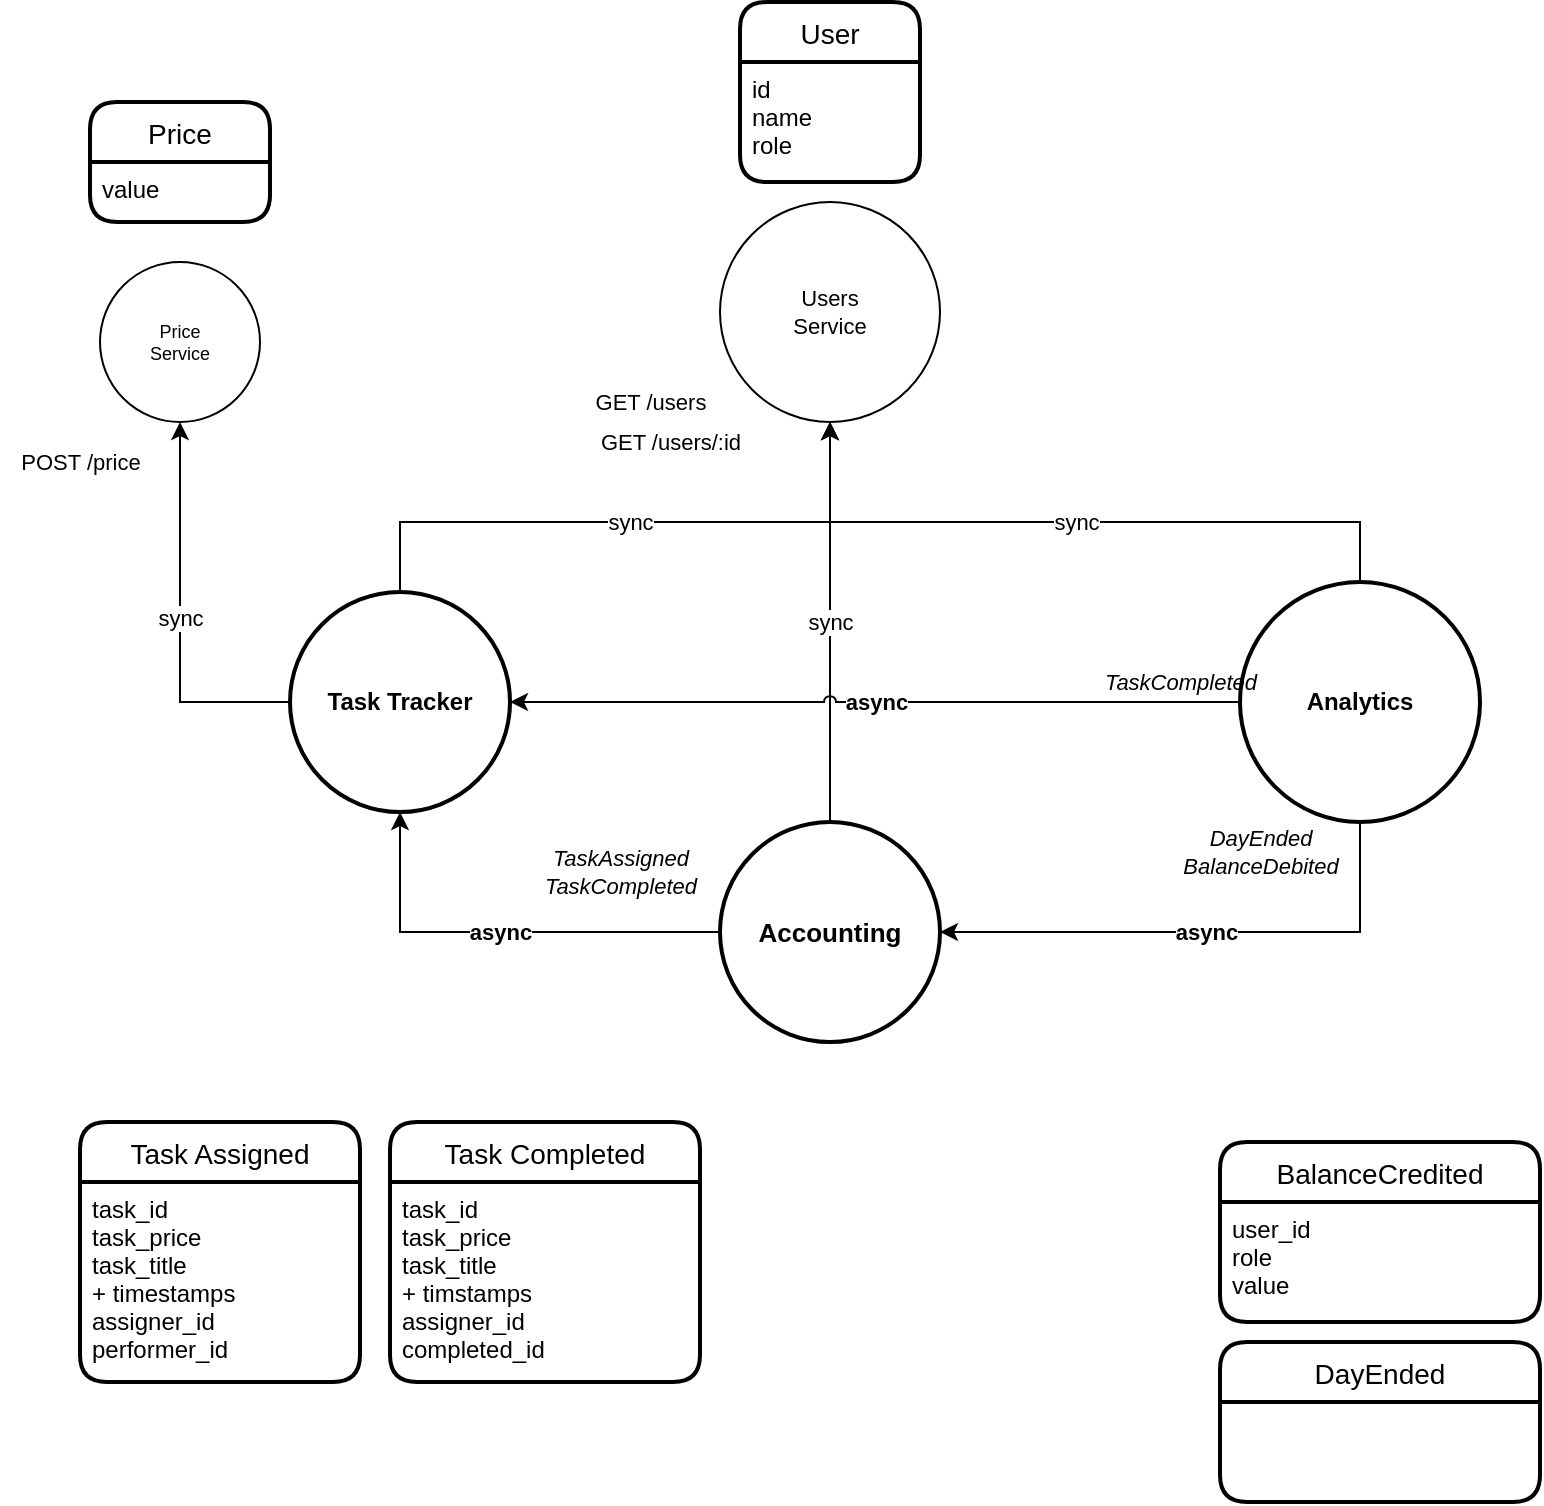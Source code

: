 <mxfile version="18.0.0" type="github">
  <diagram id="XksFucvH6MwoWWXpfT1m" name="Page-1">
    <mxGraphModel dx="1390" dy="1849" grid="1" gridSize="10" guides="1" tooltips="1" connect="1" arrows="1" fold="1" page="1" pageScale="1" pageWidth="850" pageHeight="1100" math="0" shadow="0">
      <root>
        <mxCell id="0" />
        <mxCell id="1" parent="0" />
        <mxCell id="HCvPMwOyVDpm6YQ2escP-1" value="&lt;div&gt;Price &lt;br&gt;&lt;/div&gt;&lt;div&gt;Service&lt;/div&gt;" style="ellipse;whiteSpace=wrap;html=1;aspect=fixed;fontSize=9;" vertex="1" parent="1">
          <mxGeometry x="80" y="-60" width="80" height="80" as="geometry" />
        </mxCell>
        <mxCell id="HCvPMwOyVDpm6YQ2escP-6" value="sync" style="edgeStyle=orthogonalEdgeStyle;rounded=0;orthogonalLoop=1;jettySize=auto;html=1;" edge="1" parent="1" source="HCvPMwOyVDpm6YQ2escP-3" target="HCvPMwOyVDpm6YQ2escP-1">
          <mxGeometry relative="1" as="geometry" />
        </mxCell>
        <mxCell id="HCvPMwOyVDpm6YQ2escP-18" value="sync" style="edgeStyle=orthogonalEdgeStyle;rounded=0;orthogonalLoop=1;jettySize=auto;html=1;fontSize=11;exitX=0.5;exitY=0;exitDx=0;exitDy=0;" edge="1" parent="1" source="HCvPMwOyVDpm6YQ2escP-3" target="HCvPMwOyVDpm6YQ2escP-17">
          <mxGeometry relative="1" as="geometry">
            <Array as="points">
              <mxPoint x="230" y="70" />
              <mxPoint x="445" y="70" />
            </Array>
          </mxGeometry>
        </mxCell>
        <mxCell id="HCvPMwOyVDpm6YQ2escP-3" value="Task Tracker" style="ellipse;whiteSpace=wrap;html=1;aspect=fixed;strokeWidth=2;fontStyle=1" vertex="1" parent="1">
          <mxGeometry x="175" y="105" width="110" height="110" as="geometry" />
        </mxCell>
        <mxCell id="HCvPMwOyVDpm6YQ2escP-15" value="async" style="edgeStyle=orthogonalEdgeStyle;rounded=0;orthogonalLoop=1;jettySize=auto;html=1;fontSize=11;fontStyle=1" edge="1" parent="1" source="HCvPMwOyVDpm6YQ2escP-13" target="HCvPMwOyVDpm6YQ2escP-3">
          <mxGeometry relative="1" as="geometry" />
        </mxCell>
        <mxCell id="HCvPMwOyVDpm6YQ2escP-28" value="sync" style="edgeStyle=orthogonalEdgeStyle;rounded=0;orthogonalLoop=1;jettySize=auto;html=1;fontSize=11;" edge="1" parent="1" source="HCvPMwOyVDpm6YQ2escP-13" target="HCvPMwOyVDpm6YQ2escP-17">
          <mxGeometry relative="1" as="geometry">
            <Array as="points">
              <mxPoint x="445" y="65" />
            </Array>
          </mxGeometry>
        </mxCell>
        <mxCell id="HCvPMwOyVDpm6YQ2escP-13" value="Accounting" style="ellipse;whiteSpace=wrap;html=1;aspect=fixed;fontSize=13;strokeWidth=2;fontStyle=1" vertex="1" parent="1">
          <mxGeometry x="390" y="220" width="110" height="110" as="geometry" />
        </mxCell>
        <mxCell id="HCvPMwOyVDpm6YQ2escP-17" value="&lt;div&gt;Users&lt;/div&gt;&lt;div&gt;Service&lt;br&gt;&lt;/div&gt;" style="ellipse;whiteSpace=wrap;html=1;aspect=fixed;fontSize=11;" vertex="1" parent="1">
          <mxGeometry x="390" y="-90" width="110" height="110" as="geometry" />
        </mxCell>
        <mxCell id="HCvPMwOyVDpm6YQ2escP-26" value="Task Assigned" style="swimlane;childLayout=stackLayout;horizontal=1;startSize=30;horizontalStack=0;rounded=1;fontSize=14;fontStyle=0;strokeWidth=2;resizeParent=0;resizeLast=1;shadow=0;dashed=0;align=center;" vertex="1" parent="1">
          <mxGeometry x="70" y="370" width="140" height="130" as="geometry" />
        </mxCell>
        <mxCell id="HCvPMwOyVDpm6YQ2escP-27" value="task_id&#xa;task_price&#xa;task_title&#xa;+ timestamps&#xa;assigner_id&#xa;performer_id&#xa;" style="align=left;strokeColor=none;fillColor=none;spacingLeft=4;fontSize=12;verticalAlign=top;resizable=0;rotatable=0;part=1;" vertex="1" parent="HCvPMwOyVDpm6YQ2escP-26">
          <mxGeometry y="30" width="140" height="100" as="geometry" />
        </mxCell>
        <mxCell id="HCvPMwOyVDpm6YQ2escP-29" value="GET /users/:id" style="text;html=1;align=center;verticalAlign=middle;resizable=0;points=[];autosize=1;strokeColor=none;fillColor=none;fontSize=11;" vertex="1" parent="1">
          <mxGeometry x="320" y="20" width="90" height="20" as="geometry" />
        </mxCell>
        <mxCell id="HCvPMwOyVDpm6YQ2escP-30" value="GET /users" style="text;html=1;align=center;verticalAlign=middle;resizable=0;points=[];autosize=1;strokeColor=none;fillColor=none;fontSize=11;" vertex="1" parent="1">
          <mxGeometry x="315" width="80" height="20" as="geometry" />
        </mxCell>
        <mxCell id="HCvPMwOyVDpm6YQ2escP-31" value="User" style="swimlane;childLayout=stackLayout;horizontal=1;startSize=30;horizontalStack=0;rounded=1;fontSize=14;fontStyle=0;strokeWidth=2;resizeParent=0;resizeLast=1;shadow=0;dashed=0;align=center;" vertex="1" parent="1">
          <mxGeometry x="400" y="-190" width="90" height="90" as="geometry" />
        </mxCell>
        <mxCell id="HCvPMwOyVDpm6YQ2escP-32" value="id&#xa;name&#xa;role&#xa;" style="align=left;strokeColor=none;fillColor=none;spacingLeft=4;fontSize=12;verticalAlign=top;resizable=0;rotatable=0;part=1;" vertex="1" parent="HCvPMwOyVDpm6YQ2escP-31">
          <mxGeometry y="30" width="90" height="60" as="geometry" />
        </mxCell>
        <mxCell id="HCvPMwOyVDpm6YQ2escP-33" value="Task Completed" style="swimlane;childLayout=stackLayout;horizontal=1;startSize=30;horizontalStack=0;rounded=1;fontSize=14;fontStyle=0;strokeWidth=2;resizeParent=0;resizeLast=1;shadow=0;dashed=0;align=center;" vertex="1" parent="1">
          <mxGeometry x="225" y="370" width="155" height="130" as="geometry" />
        </mxCell>
        <mxCell id="HCvPMwOyVDpm6YQ2escP-34" value="task_id&#xa;task_price&#xa;task_title&#xa;+ timstamps&#xa;assigner_id&#xa;completed_id&#xa;" style="align=left;strokeColor=none;fillColor=none;spacingLeft=4;fontSize=12;verticalAlign=top;resizable=0;rotatable=0;part=1;" vertex="1" parent="HCvPMwOyVDpm6YQ2escP-33">
          <mxGeometry y="30" width="155" height="100" as="geometry" />
        </mxCell>
        <mxCell id="HCvPMwOyVDpm6YQ2escP-35" value="POST /price" style="text;html=1;align=center;verticalAlign=middle;resizable=0;points=[];autosize=1;strokeColor=none;fillColor=none;fontSize=11;" vertex="1" parent="1">
          <mxGeometry x="30" y="30" width="80" height="20" as="geometry" />
        </mxCell>
        <mxCell id="HCvPMwOyVDpm6YQ2escP-36" value="Price" style="swimlane;childLayout=stackLayout;horizontal=1;startSize=30;horizontalStack=0;rounded=1;fontSize=14;fontStyle=0;strokeWidth=2;resizeParent=0;resizeLast=1;shadow=0;dashed=0;align=center;" vertex="1" parent="1">
          <mxGeometry x="75" y="-140" width="90" height="60" as="geometry" />
        </mxCell>
        <mxCell id="HCvPMwOyVDpm6YQ2escP-37" value="value&#xa;" style="align=left;strokeColor=none;fillColor=none;spacingLeft=4;fontSize=12;verticalAlign=top;resizable=0;rotatable=0;part=1;" vertex="1" parent="HCvPMwOyVDpm6YQ2escP-36">
          <mxGeometry y="30" width="90" height="30" as="geometry" />
        </mxCell>
        <mxCell id="HCvPMwOyVDpm6YQ2escP-39" value="async" style="edgeStyle=elbowEdgeStyle;rounded=0;orthogonalLoop=1;jettySize=auto;html=1;fontSize=11;fontStyle=1;jumpStyle=arc;" edge="1" parent="1" source="HCvPMwOyVDpm6YQ2escP-38" target="HCvPMwOyVDpm6YQ2escP-3">
          <mxGeometry relative="1" as="geometry" />
        </mxCell>
        <mxCell id="HCvPMwOyVDpm6YQ2escP-40" value="async" style="edgeStyle=elbowEdgeStyle;rounded=0;orthogonalLoop=1;jettySize=auto;elbow=vertical;html=1;fontSize=11;fontStyle=1;exitX=0.5;exitY=1;exitDx=0;exitDy=0;" edge="1" parent="1" source="HCvPMwOyVDpm6YQ2escP-38" target="HCvPMwOyVDpm6YQ2escP-13">
          <mxGeometry relative="1" as="geometry">
            <Array as="points">
              <mxPoint x="740" y="275" />
            </Array>
          </mxGeometry>
        </mxCell>
        <mxCell id="HCvPMwOyVDpm6YQ2escP-50" value="sync" style="edgeStyle=elbowEdgeStyle;rounded=0;orthogonalLoop=1;jettySize=auto;elbow=vertical;html=1;fontSize=11;exitX=0.5;exitY=0;exitDx=0;exitDy=0;" edge="1" parent="1" source="HCvPMwOyVDpm6YQ2escP-38" target="HCvPMwOyVDpm6YQ2escP-17">
          <mxGeometry relative="1" as="geometry">
            <Array as="points">
              <mxPoint x="690" y="70" />
            </Array>
          </mxGeometry>
        </mxCell>
        <mxCell id="HCvPMwOyVDpm6YQ2escP-38" value="Analytics" style="ellipse;whiteSpace=wrap;html=1;aspect=fixed;fontSize=12;strokeWidth=2;fontStyle=1" vertex="1" parent="1">
          <mxGeometry x="650" y="100" width="120" height="120" as="geometry" />
        </mxCell>
        <mxCell id="HCvPMwOyVDpm6YQ2escP-41" value="&lt;div&gt;&lt;i&gt;TaskAssigned&lt;/i&gt;&lt;/div&gt;&lt;div&gt;&lt;i&gt;TaskCompleted&lt;br&gt;&lt;/i&gt;&lt;/div&gt;" style="text;html=1;align=center;verticalAlign=middle;resizable=0;points=[];autosize=1;strokeColor=none;fillColor=none;fontSize=11;" vertex="1" parent="1">
          <mxGeometry x="290" y="230" width="100" height="30" as="geometry" />
        </mxCell>
        <mxCell id="HCvPMwOyVDpm6YQ2escP-42" value="&lt;i&gt;TaskCompleted&lt;/i&gt;" style="text;html=1;align=center;verticalAlign=middle;resizable=0;points=[];autosize=1;strokeColor=none;fillColor=none;fontSize=11;" vertex="1" parent="1">
          <mxGeometry x="570" y="140" width="100" height="20" as="geometry" />
        </mxCell>
        <mxCell id="HCvPMwOyVDpm6YQ2escP-43" value="&lt;div&gt;&lt;i&gt;DayEnded&lt;/i&gt;&lt;/div&gt;&lt;div&gt;&lt;i&gt;BalanceDebited&lt;/i&gt;&lt;/div&gt;" style="text;html=1;align=center;verticalAlign=middle;resizable=0;points=[];autosize=1;strokeColor=none;fillColor=none;fontSize=11;" vertex="1" parent="1">
          <mxGeometry x="610" y="220" width="100" height="30" as="geometry" />
        </mxCell>
        <mxCell id="HCvPMwOyVDpm6YQ2escP-44" value="DayEnded" style="swimlane;childLayout=stackLayout;horizontal=1;startSize=30;horizontalStack=0;rounded=1;fontSize=14;fontStyle=0;strokeWidth=2;resizeParent=0;resizeLast=1;shadow=0;dashed=0;align=center;" vertex="1" parent="1">
          <mxGeometry x="640" y="480" width="160" height="80" as="geometry" />
        </mxCell>
        <mxCell id="HCvPMwOyVDpm6YQ2escP-48" value="BalanceCredited" style="swimlane;childLayout=stackLayout;horizontal=1;startSize=30;horizontalStack=0;rounded=1;fontSize=14;fontStyle=0;strokeWidth=2;resizeParent=0;resizeLast=1;shadow=0;dashed=0;align=center;" vertex="1" parent="1">
          <mxGeometry x="640" y="380" width="160" height="90" as="geometry" />
        </mxCell>
        <mxCell id="HCvPMwOyVDpm6YQ2escP-49" value="user_id&#xa;role&#xa;value&#xa;" style="align=left;strokeColor=none;fillColor=none;spacingLeft=4;fontSize=12;verticalAlign=top;resizable=0;rotatable=0;part=1;" vertex="1" parent="HCvPMwOyVDpm6YQ2escP-48">
          <mxGeometry y="30" width="160" height="60" as="geometry" />
        </mxCell>
      </root>
    </mxGraphModel>
  </diagram>
</mxfile>
